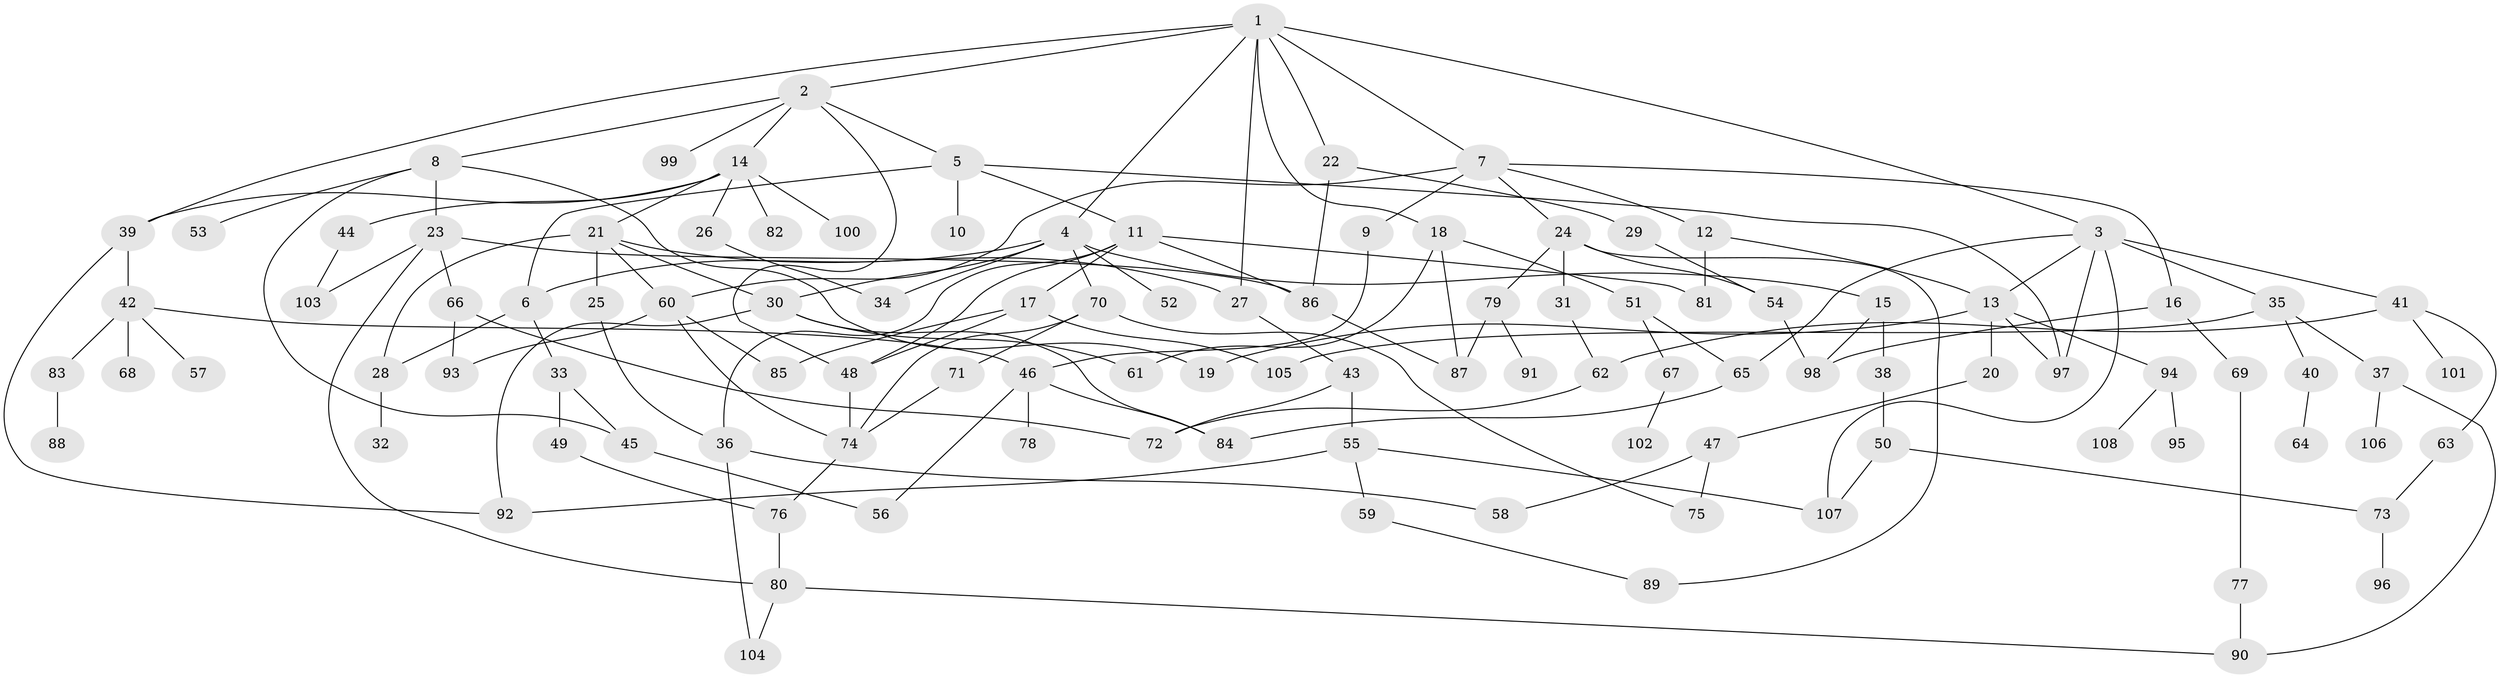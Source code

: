 // coarse degree distribution, {8: 0.013157894736842105, 5: 0.07894736842105263, 7: 0.05263157894736842, 6: 0.05263157894736842, 4: 0.17105263157894737, 9: 0.013157894736842105, 2: 0.18421052631578946, 3: 0.2631578947368421, 1: 0.17105263157894737}
// Generated by graph-tools (version 1.1) at 2025/49/03/04/25 22:49:08]
// undirected, 108 vertices, 159 edges
graph export_dot {
  node [color=gray90,style=filled];
  1;
  2;
  3;
  4;
  5;
  6;
  7;
  8;
  9;
  10;
  11;
  12;
  13;
  14;
  15;
  16;
  17;
  18;
  19;
  20;
  21;
  22;
  23;
  24;
  25;
  26;
  27;
  28;
  29;
  30;
  31;
  32;
  33;
  34;
  35;
  36;
  37;
  38;
  39;
  40;
  41;
  42;
  43;
  44;
  45;
  46;
  47;
  48;
  49;
  50;
  51;
  52;
  53;
  54;
  55;
  56;
  57;
  58;
  59;
  60;
  61;
  62;
  63;
  64;
  65;
  66;
  67;
  68;
  69;
  70;
  71;
  72;
  73;
  74;
  75;
  76;
  77;
  78;
  79;
  80;
  81;
  82;
  83;
  84;
  85;
  86;
  87;
  88;
  89;
  90;
  91;
  92;
  93;
  94;
  95;
  96;
  97;
  98;
  99;
  100;
  101;
  102;
  103;
  104;
  105;
  106;
  107;
  108;
  1 -- 2;
  1 -- 3;
  1 -- 4;
  1 -- 7;
  1 -- 18;
  1 -- 22;
  1 -- 39;
  1 -- 27;
  2 -- 5;
  2 -- 8;
  2 -- 14;
  2 -- 99;
  2 -- 48;
  3 -- 35;
  3 -- 41;
  3 -- 107;
  3 -- 97;
  3 -- 13;
  3 -- 65;
  4 -- 6;
  4 -- 15;
  4 -- 52;
  4 -- 70;
  4 -- 30;
  4 -- 34;
  5 -- 10;
  5 -- 11;
  5 -- 97;
  5 -- 6;
  6 -- 28;
  6 -- 33;
  7 -- 9;
  7 -- 12;
  7 -- 16;
  7 -- 24;
  7 -- 60;
  8 -- 19;
  8 -- 23;
  8 -- 45;
  8 -- 53;
  9 -- 46;
  11 -- 17;
  11 -- 36;
  11 -- 81;
  11 -- 48;
  11 -- 86;
  12 -- 13;
  12 -- 81;
  13 -- 20;
  13 -- 94;
  13 -- 97;
  13 -- 19;
  14 -- 21;
  14 -- 26;
  14 -- 44;
  14 -- 82;
  14 -- 100;
  14 -- 39;
  15 -- 38;
  15 -- 98;
  16 -- 69;
  16 -- 98;
  17 -- 48;
  17 -- 85;
  17 -- 105;
  18 -- 51;
  18 -- 87;
  18 -- 61;
  20 -- 47;
  21 -- 25;
  21 -- 27;
  21 -- 30;
  21 -- 60;
  21 -- 28;
  22 -- 29;
  22 -- 86;
  23 -- 66;
  23 -- 80;
  23 -- 86;
  23 -- 103;
  24 -- 31;
  24 -- 79;
  24 -- 89;
  24 -- 54;
  25 -- 36;
  26 -- 34;
  27 -- 43;
  28 -- 32;
  29 -- 54;
  30 -- 61;
  30 -- 84;
  30 -- 92;
  31 -- 62;
  33 -- 49;
  33 -- 45;
  35 -- 37;
  35 -- 40;
  35 -- 105;
  36 -- 104;
  36 -- 58;
  37 -- 106;
  37 -- 90;
  38 -- 50;
  39 -- 42;
  39 -- 92;
  40 -- 64;
  41 -- 63;
  41 -- 101;
  41 -- 62;
  42 -- 46;
  42 -- 57;
  42 -- 68;
  42 -- 83;
  43 -- 55;
  43 -- 72;
  44 -- 103;
  45 -- 56;
  46 -- 56;
  46 -- 78;
  46 -- 84;
  47 -- 58;
  47 -- 75;
  48 -- 74;
  49 -- 76;
  50 -- 73;
  50 -- 107;
  51 -- 65;
  51 -- 67;
  54 -- 98;
  55 -- 59;
  55 -- 92;
  55 -- 107;
  59 -- 89;
  60 -- 93;
  60 -- 74;
  60 -- 85;
  62 -- 72;
  63 -- 73;
  65 -- 84;
  66 -- 93;
  66 -- 72;
  67 -- 102;
  69 -- 77;
  70 -- 71;
  70 -- 74;
  70 -- 75;
  71 -- 74;
  73 -- 96;
  74 -- 76;
  76 -- 80;
  77 -- 90;
  79 -- 87;
  79 -- 91;
  80 -- 104;
  80 -- 90;
  83 -- 88;
  86 -- 87;
  94 -- 95;
  94 -- 108;
}
